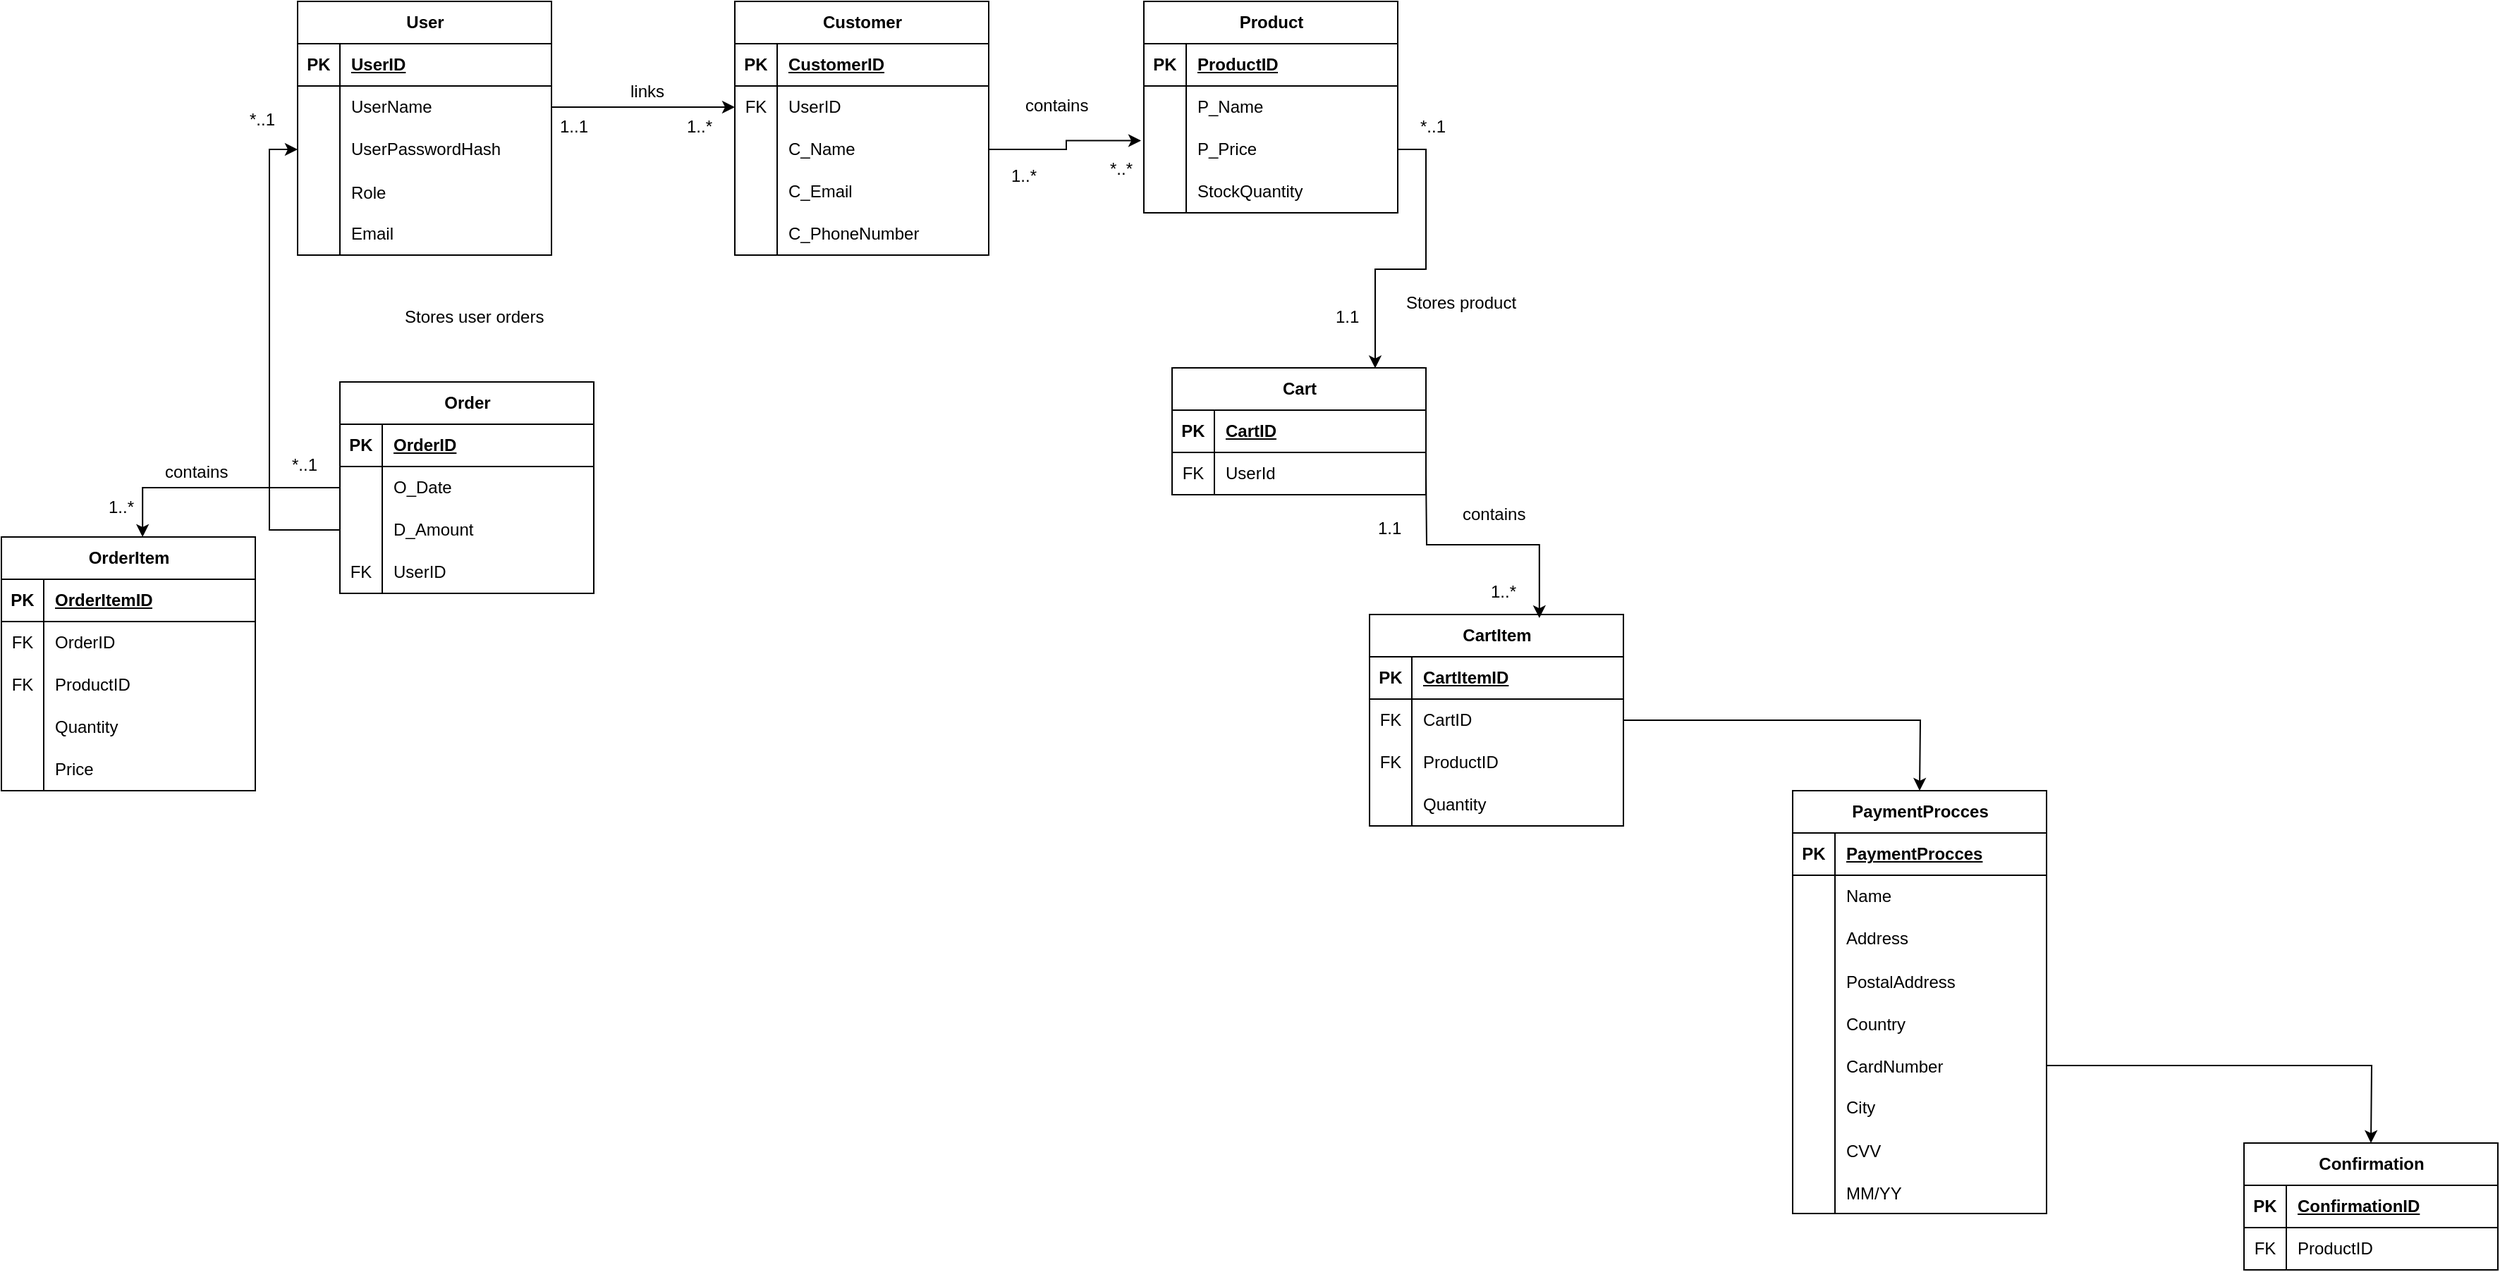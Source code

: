 <mxfile version="24.4.0" type="device">
  <diagram name="Page-1" id="-FQD-eTaaa00hva8dSJq">
    <mxGraphModel dx="3047" dy="932" grid="1" gridSize="10" guides="1" tooltips="1" connect="1" arrows="1" fold="1" page="1" pageScale="1" pageWidth="850" pageHeight="1100" math="0" shadow="0">
      <root>
        <mxCell id="0" />
        <mxCell id="1" parent="0" />
        <mxCell id="-YUu2-8zJcyxCxitaJUY-1" value="Product" style="shape=table;startSize=30;container=1;collapsible=1;childLayout=tableLayout;fixedRows=1;rowLines=0;fontStyle=1;align=center;resizeLast=1;html=1;" parent="1" vertex="1">
          <mxGeometry x="570" y="40" width="180" height="150" as="geometry" />
        </mxCell>
        <mxCell id="-YUu2-8zJcyxCxitaJUY-2" value="" style="shape=tableRow;horizontal=0;startSize=0;swimlaneHead=0;swimlaneBody=0;fillColor=none;collapsible=0;dropTarget=0;points=[[0,0.5],[1,0.5]];portConstraint=eastwest;top=0;left=0;right=0;bottom=1;" parent="-YUu2-8zJcyxCxitaJUY-1" vertex="1">
          <mxGeometry y="30" width="180" height="30" as="geometry" />
        </mxCell>
        <mxCell id="-YUu2-8zJcyxCxitaJUY-3" value="PK" style="shape=partialRectangle;connectable=0;fillColor=none;top=0;left=0;bottom=0;right=0;fontStyle=1;overflow=hidden;whiteSpace=wrap;html=1;" parent="-YUu2-8zJcyxCxitaJUY-2" vertex="1">
          <mxGeometry width="30" height="30" as="geometry">
            <mxRectangle width="30" height="30" as="alternateBounds" />
          </mxGeometry>
        </mxCell>
        <mxCell id="-YUu2-8zJcyxCxitaJUY-4" value="ProductID" style="shape=partialRectangle;connectable=0;fillColor=none;top=0;left=0;bottom=0;right=0;align=left;spacingLeft=6;fontStyle=5;overflow=hidden;whiteSpace=wrap;html=1;" parent="-YUu2-8zJcyxCxitaJUY-2" vertex="1">
          <mxGeometry x="30" width="150" height="30" as="geometry">
            <mxRectangle width="150" height="30" as="alternateBounds" />
          </mxGeometry>
        </mxCell>
        <mxCell id="-YUu2-8zJcyxCxitaJUY-5" value="" style="shape=tableRow;horizontal=0;startSize=0;swimlaneHead=0;swimlaneBody=0;fillColor=none;collapsible=0;dropTarget=0;points=[[0,0.5],[1,0.5]];portConstraint=eastwest;top=0;left=0;right=0;bottom=0;" parent="-YUu2-8zJcyxCxitaJUY-1" vertex="1">
          <mxGeometry y="60" width="180" height="30" as="geometry" />
        </mxCell>
        <mxCell id="-YUu2-8zJcyxCxitaJUY-6" value="" style="shape=partialRectangle;connectable=0;fillColor=none;top=0;left=0;bottom=0;right=0;editable=1;overflow=hidden;whiteSpace=wrap;html=1;" parent="-YUu2-8zJcyxCxitaJUY-5" vertex="1">
          <mxGeometry width="30" height="30" as="geometry">
            <mxRectangle width="30" height="30" as="alternateBounds" />
          </mxGeometry>
        </mxCell>
        <mxCell id="-YUu2-8zJcyxCxitaJUY-7" value="P_Name" style="shape=partialRectangle;connectable=0;fillColor=none;top=0;left=0;bottom=0;right=0;align=left;spacingLeft=6;overflow=hidden;whiteSpace=wrap;html=1;" parent="-YUu2-8zJcyxCxitaJUY-5" vertex="1">
          <mxGeometry x="30" width="150" height="30" as="geometry">
            <mxRectangle width="150" height="30" as="alternateBounds" />
          </mxGeometry>
        </mxCell>
        <mxCell id="-YUu2-8zJcyxCxitaJUY-8" value="" style="shape=tableRow;horizontal=0;startSize=0;swimlaneHead=0;swimlaneBody=0;fillColor=none;collapsible=0;dropTarget=0;points=[[0,0.5],[1,0.5]];portConstraint=eastwest;top=0;left=0;right=0;bottom=0;" parent="-YUu2-8zJcyxCxitaJUY-1" vertex="1">
          <mxGeometry y="90" width="180" height="30" as="geometry" />
        </mxCell>
        <mxCell id="-YUu2-8zJcyxCxitaJUY-9" value="" style="shape=partialRectangle;connectable=0;fillColor=none;top=0;left=0;bottom=0;right=0;editable=1;overflow=hidden;whiteSpace=wrap;html=1;" parent="-YUu2-8zJcyxCxitaJUY-8" vertex="1">
          <mxGeometry width="30" height="30" as="geometry">
            <mxRectangle width="30" height="30" as="alternateBounds" />
          </mxGeometry>
        </mxCell>
        <mxCell id="-YUu2-8zJcyxCxitaJUY-10" value="P_Price" style="shape=partialRectangle;connectable=0;fillColor=none;top=0;left=0;bottom=0;right=0;align=left;spacingLeft=6;overflow=hidden;whiteSpace=wrap;html=1;" parent="-YUu2-8zJcyxCxitaJUY-8" vertex="1">
          <mxGeometry x="30" width="150" height="30" as="geometry">
            <mxRectangle width="150" height="30" as="alternateBounds" />
          </mxGeometry>
        </mxCell>
        <mxCell id="-YUu2-8zJcyxCxitaJUY-11" value="" style="shape=tableRow;horizontal=0;startSize=0;swimlaneHead=0;swimlaneBody=0;fillColor=none;collapsible=0;dropTarget=0;points=[[0,0.5],[1,0.5]];portConstraint=eastwest;top=0;left=0;right=0;bottom=0;" parent="-YUu2-8zJcyxCxitaJUY-1" vertex="1">
          <mxGeometry y="120" width="180" height="30" as="geometry" />
        </mxCell>
        <mxCell id="-YUu2-8zJcyxCxitaJUY-12" value="" style="shape=partialRectangle;connectable=0;fillColor=none;top=0;left=0;bottom=0;right=0;editable=1;overflow=hidden;whiteSpace=wrap;html=1;" parent="-YUu2-8zJcyxCxitaJUY-11" vertex="1">
          <mxGeometry width="30" height="30" as="geometry">
            <mxRectangle width="30" height="30" as="alternateBounds" />
          </mxGeometry>
        </mxCell>
        <mxCell id="-YUu2-8zJcyxCxitaJUY-13" value="StockQuantity" style="shape=partialRectangle;connectable=0;fillColor=none;top=0;left=0;bottom=0;right=0;align=left;spacingLeft=6;overflow=hidden;whiteSpace=wrap;html=1;" parent="-YUu2-8zJcyxCxitaJUY-11" vertex="1">
          <mxGeometry x="30" width="150" height="30" as="geometry">
            <mxRectangle width="150" height="30" as="alternateBounds" />
          </mxGeometry>
        </mxCell>
        <mxCell id="-YUu2-8zJcyxCxitaJUY-14" value="Customer" style="shape=table;startSize=30;container=1;collapsible=1;childLayout=tableLayout;fixedRows=1;rowLines=0;fontStyle=1;align=center;resizeLast=1;html=1;" parent="1" vertex="1">
          <mxGeometry x="280" y="40" width="180" height="180" as="geometry" />
        </mxCell>
        <mxCell id="-YUu2-8zJcyxCxitaJUY-15" value="" style="shape=tableRow;horizontal=0;startSize=0;swimlaneHead=0;swimlaneBody=0;fillColor=none;collapsible=0;dropTarget=0;points=[[0,0.5],[1,0.5]];portConstraint=eastwest;top=0;left=0;right=0;bottom=1;" parent="-YUu2-8zJcyxCxitaJUY-14" vertex="1">
          <mxGeometry y="30" width="180" height="30" as="geometry" />
        </mxCell>
        <mxCell id="-YUu2-8zJcyxCxitaJUY-16" value="PK" style="shape=partialRectangle;connectable=0;fillColor=none;top=0;left=0;bottom=0;right=0;fontStyle=1;overflow=hidden;whiteSpace=wrap;html=1;" parent="-YUu2-8zJcyxCxitaJUY-15" vertex="1">
          <mxGeometry width="30" height="30" as="geometry">
            <mxRectangle width="30" height="30" as="alternateBounds" />
          </mxGeometry>
        </mxCell>
        <mxCell id="-YUu2-8zJcyxCxitaJUY-17" value="CustomerID" style="shape=partialRectangle;connectable=0;fillColor=none;top=0;left=0;bottom=0;right=0;align=left;spacingLeft=6;fontStyle=5;overflow=hidden;whiteSpace=wrap;html=1;" parent="-YUu2-8zJcyxCxitaJUY-15" vertex="1">
          <mxGeometry x="30" width="150" height="30" as="geometry">
            <mxRectangle width="150" height="30" as="alternateBounds" />
          </mxGeometry>
        </mxCell>
        <mxCell id="-YUu2-8zJcyxCxitaJUY-102" value="" style="shape=tableRow;horizontal=0;startSize=0;swimlaneHead=0;swimlaneBody=0;fillColor=none;collapsible=0;dropTarget=0;points=[[0,0.5],[1,0.5]];portConstraint=eastwest;top=0;left=0;right=0;bottom=0;" parent="-YUu2-8zJcyxCxitaJUY-14" vertex="1">
          <mxGeometry y="60" width="180" height="30" as="geometry" />
        </mxCell>
        <mxCell id="-YUu2-8zJcyxCxitaJUY-103" value="FK" style="shape=partialRectangle;connectable=0;fillColor=none;top=0;left=0;bottom=0;right=0;fontStyle=0;overflow=hidden;whiteSpace=wrap;html=1;" parent="-YUu2-8zJcyxCxitaJUY-102" vertex="1">
          <mxGeometry width="30" height="30" as="geometry">
            <mxRectangle width="30" height="30" as="alternateBounds" />
          </mxGeometry>
        </mxCell>
        <mxCell id="-YUu2-8zJcyxCxitaJUY-104" value="UserID" style="shape=partialRectangle;connectable=0;fillColor=none;top=0;left=0;bottom=0;right=0;align=left;spacingLeft=6;fontStyle=0;overflow=hidden;whiteSpace=wrap;html=1;" parent="-YUu2-8zJcyxCxitaJUY-102" vertex="1">
          <mxGeometry x="30" width="150" height="30" as="geometry">
            <mxRectangle width="150" height="30" as="alternateBounds" />
          </mxGeometry>
        </mxCell>
        <mxCell id="-YUu2-8zJcyxCxitaJUY-18" value="" style="shape=tableRow;horizontal=0;startSize=0;swimlaneHead=0;swimlaneBody=0;fillColor=none;collapsible=0;dropTarget=0;points=[[0,0.5],[1,0.5]];portConstraint=eastwest;top=0;left=0;right=0;bottom=0;" parent="-YUu2-8zJcyxCxitaJUY-14" vertex="1">
          <mxGeometry y="90" width="180" height="30" as="geometry" />
        </mxCell>
        <mxCell id="-YUu2-8zJcyxCxitaJUY-19" value="" style="shape=partialRectangle;connectable=0;fillColor=none;top=0;left=0;bottom=0;right=0;editable=1;overflow=hidden;whiteSpace=wrap;html=1;" parent="-YUu2-8zJcyxCxitaJUY-18" vertex="1">
          <mxGeometry width="30" height="30" as="geometry">
            <mxRectangle width="30" height="30" as="alternateBounds" />
          </mxGeometry>
        </mxCell>
        <mxCell id="-YUu2-8zJcyxCxitaJUY-20" value="C_Name" style="shape=partialRectangle;connectable=0;fillColor=none;top=0;left=0;bottom=0;right=0;align=left;spacingLeft=6;overflow=hidden;whiteSpace=wrap;html=1;" parent="-YUu2-8zJcyxCxitaJUY-18" vertex="1">
          <mxGeometry x="30" width="150" height="30" as="geometry">
            <mxRectangle width="150" height="30" as="alternateBounds" />
          </mxGeometry>
        </mxCell>
        <mxCell id="-YUu2-8zJcyxCxitaJUY-21" value="" style="shape=tableRow;horizontal=0;startSize=0;swimlaneHead=0;swimlaneBody=0;fillColor=none;collapsible=0;dropTarget=0;points=[[0,0.5],[1,0.5]];portConstraint=eastwest;top=0;left=0;right=0;bottom=0;" parent="-YUu2-8zJcyxCxitaJUY-14" vertex="1">
          <mxGeometry y="120" width="180" height="30" as="geometry" />
        </mxCell>
        <mxCell id="-YUu2-8zJcyxCxitaJUY-22" value="" style="shape=partialRectangle;connectable=0;fillColor=none;top=0;left=0;bottom=0;right=0;editable=1;overflow=hidden;whiteSpace=wrap;html=1;" parent="-YUu2-8zJcyxCxitaJUY-21" vertex="1">
          <mxGeometry width="30" height="30" as="geometry">
            <mxRectangle width="30" height="30" as="alternateBounds" />
          </mxGeometry>
        </mxCell>
        <mxCell id="-YUu2-8zJcyxCxitaJUY-23" value="C_Email" style="shape=partialRectangle;connectable=0;fillColor=none;top=0;left=0;bottom=0;right=0;align=left;spacingLeft=6;overflow=hidden;whiteSpace=wrap;html=1;" parent="-YUu2-8zJcyxCxitaJUY-21" vertex="1">
          <mxGeometry x="30" width="150" height="30" as="geometry">
            <mxRectangle width="150" height="30" as="alternateBounds" />
          </mxGeometry>
        </mxCell>
        <mxCell id="-YUu2-8zJcyxCxitaJUY-24" value="" style="shape=tableRow;horizontal=0;startSize=0;swimlaneHead=0;swimlaneBody=0;fillColor=none;collapsible=0;dropTarget=0;points=[[0,0.5],[1,0.5]];portConstraint=eastwest;top=0;left=0;right=0;bottom=0;" parent="-YUu2-8zJcyxCxitaJUY-14" vertex="1">
          <mxGeometry y="150" width="180" height="30" as="geometry" />
        </mxCell>
        <mxCell id="-YUu2-8zJcyxCxitaJUY-25" value="" style="shape=partialRectangle;connectable=0;fillColor=none;top=0;left=0;bottom=0;right=0;editable=1;overflow=hidden;whiteSpace=wrap;html=1;" parent="-YUu2-8zJcyxCxitaJUY-24" vertex="1">
          <mxGeometry width="30" height="30" as="geometry">
            <mxRectangle width="30" height="30" as="alternateBounds" />
          </mxGeometry>
        </mxCell>
        <mxCell id="-YUu2-8zJcyxCxitaJUY-26" value="C_PhoneNumber" style="shape=partialRectangle;connectable=0;fillColor=none;top=0;left=0;bottom=0;right=0;align=left;spacingLeft=6;overflow=hidden;whiteSpace=wrap;html=1;" parent="-YUu2-8zJcyxCxitaJUY-24" vertex="1">
          <mxGeometry x="30" width="150" height="30" as="geometry">
            <mxRectangle width="150" height="30" as="alternateBounds" />
          </mxGeometry>
        </mxCell>
        <mxCell id="-YUu2-8zJcyxCxitaJUY-27" value="Order" style="shape=table;startSize=30;container=1;collapsible=1;childLayout=tableLayout;fixedRows=1;rowLines=0;fontStyle=1;align=center;resizeLast=1;html=1;" parent="1" vertex="1">
          <mxGeometry y="310" width="180" height="150" as="geometry" />
        </mxCell>
        <mxCell id="-YUu2-8zJcyxCxitaJUY-28" value="" style="shape=tableRow;horizontal=0;startSize=0;swimlaneHead=0;swimlaneBody=0;fillColor=none;collapsible=0;dropTarget=0;points=[[0,0.5],[1,0.5]];portConstraint=eastwest;top=0;left=0;right=0;bottom=1;" parent="-YUu2-8zJcyxCxitaJUY-27" vertex="1">
          <mxGeometry y="30" width="180" height="30" as="geometry" />
        </mxCell>
        <mxCell id="-YUu2-8zJcyxCxitaJUY-29" value="PK" style="shape=partialRectangle;connectable=0;fillColor=none;top=0;left=0;bottom=0;right=0;fontStyle=1;overflow=hidden;whiteSpace=wrap;html=1;" parent="-YUu2-8zJcyxCxitaJUY-28" vertex="1">
          <mxGeometry width="30" height="30" as="geometry">
            <mxRectangle width="30" height="30" as="alternateBounds" />
          </mxGeometry>
        </mxCell>
        <mxCell id="-YUu2-8zJcyxCxitaJUY-30" value="OrderID" style="shape=partialRectangle;connectable=0;fillColor=none;top=0;left=0;bottom=0;right=0;align=left;spacingLeft=6;fontStyle=5;overflow=hidden;whiteSpace=wrap;html=1;" parent="-YUu2-8zJcyxCxitaJUY-28" vertex="1">
          <mxGeometry x="30" width="150" height="30" as="geometry">
            <mxRectangle width="150" height="30" as="alternateBounds" />
          </mxGeometry>
        </mxCell>
        <mxCell id="-YUu2-8zJcyxCxitaJUY-31" value="" style="shape=tableRow;horizontal=0;startSize=0;swimlaneHead=0;swimlaneBody=0;fillColor=none;collapsible=0;dropTarget=0;points=[[0,0.5],[1,0.5]];portConstraint=eastwest;top=0;left=0;right=0;bottom=0;" parent="-YUu2-8zJcyxCxitaJUY-27" vertex="1">
          <mxGeometry y="60" width="180" height="30" as="geometry" />
        </mxCell>
        <mxCell id="-YUu2-8zJcyxCxitaJUY-32" value="" style="shape=partialRectangle;connectable=0;fillColor=none;top=0;left=0;bottom=0;right=0;editable=1;overflow=hidden;whiteSpace=wrap;html=1;" parent="-YUu2-8zJcyxCxitaJUY-31" vertex="1">
          <mxGeometry width="30" height="30" as="geometry">
            <mxRectangle width="30" height="30" as="alternateBounds" />
          </mxGeometry>
        </mxCell>
        <mxCell id="-YUu2-8zJcyxCxitaJUY-33" value="O_Date" style="shape=partialRectangle;connectable=0;fillColor=none;top=0;left=0;bottom=0;right=0;align=left;spacingLeft=6;overflow=hidden;whiteSpace=wrap;html=1;" parent="-YUu2-8zJcyxCxitaJUY-31" vertex="1">
          <mxGeometry x="30" width="150" height="30" as="geometry">
            <mxRectangle width="150" height="30" as="alternateBounds" />
          </mxGeometry>
        </mxCell>
        <mxCell id="-YUu2-8zJcyxCxitaJUY-34" value="" style="shape=tableRow;horizontal=0;startSize=0;swimlaneHead=0;swimlaneBody=0;fillColor=none;collapsible=0;dropTarget=0;points=[[0,0.5],[1,0.5]];portConstraint=eastwest;top=0;left=0;right=0;bottom=0;" parent="-YUu2-8zJcyxCxitaJUY-27" vertex="1">
          <mxGeometry y="90" width="180" height="30" as="geometry" />
        </mxCell>
        <mxCell id="-YUu2-8zJcyxCxitaJUY-35" value="" style="shape=partialRectangle;connectable=0;fillColor=none;top=0;left=0;bottom=0;right=0;editable=1;overflow=hidden;whiteSpace=wrap;html=1;" parent="-YUu2-8zJcyxCxitaJUY-34" vertex="1">
          <mxGeometry width="30" height="30" as="geometry">
            <mxRectangle width="30" height="30" as="alternateBounds" />
          </mxGeometry>
        </mxCell>
        <mxCell id="-YUu2-8zJcyxCxitaJUY-36" value="D_Amount" style="shape=partialRectangle;connectable=0;fillColor=none;top=0;left=0;bottom=0;right=0;align=left;spacingLeft=6;overflow=hidden;whiteSpace=wrap;html=1;" parent="-YUu2-8zJcyxCxitaJUY-34" vertex="1">
          <mxGeometry x="30" width="150" height="30" as="geometry">
            <mxRectangle width="150" height="30" as="alternateBounds" />
          </mxGeometry>
        </mxCell>
        <mxCell id="-YUu2-8zJcyxCxitaJUY-123" value="" style="shape=tableRow;horizontal=0;startSize=0;swimlaneHead=0;swimlaneBody=0;fillColor=none;collapsible=0;dropTarget=0;points=[[0,0.5],[1,0.5]];portConstraint=eastwest;top=0;left=0;right=0;bottom=0;" parent="-YUu2-8zJcyxCxitaJUY-27" vertex="1">
          <mxGeometry y="120" width="180" height="30" as="geometry" />
        </mxCell>
        <mxCell id="-YUu2-8zJcyxCxitaJUY-124" value="FK" style="shape=partialRectangle;connectable=0;fillColor=none;top=0;left=0;bottom=0;right=0;fontStyle=0;overflow=hidden;whiteSpace=wrap;html=1;" parent="-YUu2-8zJcyxCxitaJUY-123" vertex="1">
          <mxGeometry width="30" height="30" as="geometry">
            <mxRectangle width="30" height="30" as="alternateBounds" />
          </mxGeometry>
        </mxCell>
        <mxCell id="-YUu2-8zJcyxCxitaJUY-125" value="UserID" style="shape=partialRectangle;connectable=0;fillColor=none;top=0;left=0;bottom=0;right=0;align=left;spacingLeft=6;fontStyle=0;overflow=hidden;whiteSpace=wrap;html=1;" parent="-YUu2-8zJcyxCxitaJUY-123" vertex="1">
          <mxGeometry x="30" width="150" height="30" as="geometry">
            <mxRectangle width="150" height="30" as="alternateBounds" />
          </mxGeometry>
        </mxCell>
        <mxCell id="-YUu2-8zJcyxCxitaJUY-40" value="Cart" style="shape=table;startSize=30;container=1;collapsible=1;childLayout=tableLayout;fixedRows=1;rowLines=0;fontStyle=1;align=center;resizeLast=1;html=1;" parent="1" vertex="1">
          <mxGeometry x="590" y="300" width="180" height="90" as="geometry" />
        </mxCell>
        <mxCell id="-YUu2-8zJcyxCxitaJUY-41" value="" style="shape=tableRow;horizontal=0;startSize=0;swimlaneHead=0;swimlaneBody=0;fillColor=none;collapsible=0;dropTarget=0;points=[[0,0.5],[1,0.5]];portConstraint=eastwest;top=0;left=0;right=0;bottom=1;" parent="-YUu2-8zJcyxCxitaJUY-40" vertex="1">
          <mxGeometry y="30" width="180" height="30" as="geometry" />
        </mxCell>
        <mxCell id="-YUu2-8zJcyxCxitaJUY-42" value="PK" style="shape=partialRectangle;connectable=0;fillColor=none;top=0;left=0;bottom=0;right=0;fontStyle=1;overflow=hidden;whiteSpace=wrap;html=1;" parent="-YUu2-8zJcyxCxitaJUY-41" vertex="1">
          <mxGeometry width="30" height="30" as="geometry">
            <mxRectangle width="30" height="30" as="alternateBounds" />
          </mxGeometry>
        </mxCell>
        <mxCell id="-YUu2-8zJcyxCxitaJUY-43" value="CartID" style="shape=partialRectangle;connectable=0;fillColor=none;top=0;left=0;bottom=0;right=0;align=left;spacingLeft=6;fontStyle=5;overflow=hidden;whiteSpace=wrap;html=1;" parent="-YUu2-8zJcyxCxitaJUY-41" vertex="1">
          <mxGeometry x="30" width="150" height="30" as="geometry">
            <mxRectangle width="150" height="30" as="alternateBounds" />
          </mxGeometry>
        </mxCell>
        <mxCell id="-YUu2-8zJcyxCxitaJUY-99" value="" style="shape=tableRow;horizontal=0;startSize=0;swimlaneHead=0;swimlaneBody=0;fillColor=none;collapsible=0;dropTarget=0;points=[[0,0.5],[1,0.5]];portConstraint=eastwest;top=0;left=0;right=0;bottom=0;" parent="-YUu2-8zJcyxCxitaJUY-40" vertex="1">
          <mxGeometry y="60" width="180" height="30" as="geometry" />
        </mxCell>
        <mxCell id="-YUu2-8zJcyxCxitaJUY-100" value="FK" style="shape=partialRectangle;connectable=0;fillColor=none;top=0;left=0;bottom=0;right=0;fontStyle=0;overflow=hidden;whiteSpace=wrap;html=1;" parent="-YUu2-8zJcyxCxitaJUY-99" vertex="1">
          <mxGeometry width="30" height="30" as="geometry">
            <mxRectangle width="30" height="30" as="alternateBounds" />
          </mxGeometry>
        </mxCell>
        <mxCell id="-YUu2-8zJcyxCxitaJUY-101" value="UserId" style="shape=partialRectangle;connectable=0;fillColor=none;top=0;left=0;bottom=0;right=0;align=left;spacingLeft=6;fontStyle=0;overflow=hidden;whiteSpace=wrap;html=1;" parent="-YUu2-8zJcyxCxitaJUY-99" vertex="1">
          <mxGeometry x="30" width="150" height="30" as="geometry">
            <mxRectangle width="150" height="30" as="alternateBounds" />
          </mxGeometry>
        </mxCell>
        <mxCell id="-YUu2-8zJcyxCxitaJUY-53" value="User" style="shape=table;startSize=30;container=1;collapsible=1;childLayout=tableLayout;fixedRows=1;rowLines=0;fontStyle=1;align=center;resizeLast=1;html=1;" parent="1" vertex="1">
          <mxGeometry x="-30" y="40" width="180" height="180" as="geometry" />
        </mxCell>
        <mxCell id="-YUu2-8zJcyxCxitaJUY-54" value="" style="shape=tableRow;horizontal=0;startSize=0;swimlaneHead=0;swimlaneBody=0;fillColor=none;collapsible=0;dropTarget=0;points=[[0,0.5],[1,0.5]];portConstraint=eastwest;top=0;left=0;right=0;bottom=1;" parent="-YUu2-8zJcyxCxitaJUY-53" vertex="1">
          <mxGeometry y="30" width="180" height="30" as="geometry" />
        </mxCell>
        <mxCell id="-YUu2-8zJcyxCxitaJUY-55" value="PK" style="shape=partialRectangle;connectable=0;fillColor=none;top=0;left=0;bottom=0;right=0;fontStyle=1;overflow=hidden;whiteSpace=wrap;html=1;" parent="-YUu2-8zJcyxCxitaJUY-54" vertex="1">
          <mxGeometry width="30" height="30" as="geometry">
            <mxRectangle width="30" height="30" as="alternateBounds" />
          </mxGeometry>
        </mxCell>
        <mxCell id="-YUu2-8zJcyxCxitaJUY-56" value="UserID" style="shape=partialRectangle;connectable=0;fillColor=none;top=0;left=0;bottom=0;right=0;align=left;spacingLeft=6;fontStyle=5;overflow=hidden;whiteSpace=wrap;html=1;" parent="-YUu2-8zJcyxCxitaJUY-54" vertex="1">
          <mxGeometry x="30" width="150" height="30" as="geometry">
            <mxRectangle width="150" height="30" as="alternateBounds" />
          </mxGeometry>
        </mxCell>
        <mxCell id="-YUu2-8zJcyxCxitaJUY-57" value="" style="shape=tableRow;horizontal=0;startSize=0;swimlaneHead=0;swimlaneBody=0;fillColor=none;collapsible=0;dropTarget=0;points=[[0,0.5],[1,0.5]];portConstraint=eastwest;top=0;left=0;right=0;bottom=0;" parent="-YUu2-8zJcyxCxitaJUY-53" vertex="1">
          <mxGeometry y="60" width="180" height="30" as="geometry" />
        </mxCell>
        <mxCell id="-YUu2-8zJcyxCxitaJUY-58" value="" style="shape=partialRectangle;connectable=0;fillColor=none;top=0;left=0;bottom=0;right=0;editable=1;overflow=hidden;whiteSpace=wrap;html=1;" parent="-YUu2-8zJcyxCxitaJUY-57" vertex="1">
          <mxGeometry width="30" height="30" as="geometry">
            <mxRectangle width="30" height="30" as="alternateBounds" />
          </mxGeometry>
        </mxCell>
        <mxCell id="-YUu2-8zJcyxCxitaJUY-59" value="UserName" style="shape=partialRectangle;connectable=0;fillColor=none;top=0;left=0;bottom=0;right=0;align=left;spacingLeft=6;overflow=hidden;whiteSpace=wrap;html=1;" parent="-YUu2-8zJcyxCxitaJUY-57" vertex="1">
          <mxGeometry x="30" width="150" height="30" as="geometry">
            <mxRectangle width="150" height="30" as="alternateBounds" />
          </mxGeometry>
        </mxCell>
        <mxCell id="-YUu2-8zJcyxCxitaJUY-60" value="" style="shape=tableRow;horizontal=0;startSize=0;swimlaneHead=0;swimlaneBody=0;fillColor=none;collapsible=0;dropTarget=0;points=[[0,0.5],[1,0.5]];portConstraint=eastwest;top=0;left=0;right=0;bottom=0;" parent="-YUu2-8zJcyxCxitaJUY-53" vertex="1">
          <mxGeometry y="90" width="180" height="30" as="geometry" />
        </mxCell>
        <mxCell id="-YUu2-8zJcyxCxitaJUY-61" value="" style="shape=partialRectangle;connectable=0;fillColor=none;top=0;left=0;bottom=0;right=0;editable=1;overflow=hidden;whiteSpace=wrap;html=1;" parent="-YUu2-8zJcyxCxitaJUY-60" vertex="1">
          <mxGeometry width="30" height="30" as="geometry">
            <mxRectangle width="30" height="30" as="alternateBounds" />
          </mxGeometry>
        </mxCell>
        <mxCell id="-YUu2-8zJcyxCxitaJUY-62" value="UserPasswordHash" style="shape=partialRectangle;connectable=0;fillColor=none;top=0;left=0;bottom=0;right=0;align=left;spacingLeft=6;overflow=hidden;whiteSpace=wrap;html=1;" parent="-YUu2-8zJcyxCxitaJUY-60" vertex="1">
          <mxGeometry x="30" width="150" height="30" as="geometry">
            <mxRectangle width="150" height="30" as="alternateBounds" />
          </mxGeometry>
        </mxCell>
        <mxCell id="-YUu2-8zJcyxCxitaJUY-120" value="" style="shape=tableRow;horizontal=0;startSize=0;swimlaneHead=0;swimlaneBody=0;fillColor=none;collapsible=0;dropTarget=0;points=[[0,0.5],[1,0.5]];portConstraint=eastwest;top=0;left=0;right=0;bottom=0;" parent="-YUu2-8zJcyxCxitaJUY-53" vertex="1">
          <mxGeometry y="120" width="180" height="30" as="geometry" />
        </mxCell>
        <mxCell id="-YUu2-8zJcyxCxitaJUY-121" value="" style="shape=partialRectangle;connectable=0;fillColor=none;top=0;left=0;bottom=0;right=0;editable=1;overflow=hidden;" parent="-YUu2-8zJcyxCxitaJUY-120" vertex="1">
          <mxGeometry width="30" height="30" as="geometry">
            <mxRectangle width="30" height="30" as="alternateBounds" />
          </mxGeometry>
        </mxCell>
        <mxCell id="-YUu2-8zJcyxCxitaJUY-122" value="Role" style="shape=partialRectangle;connectable=0;fillColor=none;top=0;left=0;bottom=0;right=0;align=left;spacingLeft=6;overflow=hidden;" parent="-YUu2-8zJcyxCxitaJUY-120" vertex="1">
          <mxGeometry x="30" width="150" height="30" as="geometry">
            <mxRectangle width="150" height="30" as="alternateBounds" />
          </mxGeometry>
        </mxCell>
        <mxCell id="-YUu2-8zJcyxCxitaJUY-63" value="" style="shape=tableRow;horizontal=0;startSize=0;swimlaneHead=0;swimlaneBody=0;fillColor=none;collapsible=0;dropTarget=0;points=[[0,0.5],[1,0.5]];portConstraint=eastwest;top=0;left=0;right=0;bottom=0;" parent="-YUu2-8zJcyxCxitaJUY-53" vertex="1">
          <mxGeometry y="150" width="180" height="30" as="geometry" />
        </mxCell>
        <mxCell id="-YUu2-8zJcyxCxitaJUY-64" value="" style="shape=partialRectangle;connectable=0;fillColor=none;top=0;left=0;bottom=0;right=0;editable=1;overflow=hidden;whiteSpace=wrap;html=1;" parent="-YUu2-8zJcyxCxitaJUY-63" vertex="1">
          <mxGeometry width="30" height="30" as="geometry">
            <mxRectangle width="30" height="30" as="alternateBounds" />
          </mxGeometry>
        </mxCell>
        <mxCell id="-YUu2-8zJcyxCxitaJUY-65" value="Email" style="shape=partialRectangle;connectable=0;fillColor=none;top=0;left=0;bottom=0;right=0;align=left;spacingLeft=6;overflow=hidden;whiteSpace=wrap;html=1;" parent="-YUu2-8zJcyxCxitaJUY-63" vertex="1">
          <mxGeometry x="30" width="150" height="30" as="geometry">
            <mxRectangle width="150" height="30" as="alternateBounds" />
          </mxGeometry>
        </mxCell>
        <mxCell id="-YUu2-8zJcyxCxitaJUY-66" value="CartItem" style="shape=table;startSize=30;container=1;collapsible=1;childLayout=tableLayout;fixedRows=1;rowLines=0;fontStyle=1;align=center;resizeLast=1;html=1;" parent="1" vertex="1">
          <mxGeometry x="730" y="475" width="180" height="150" as="geometry" />
        </mxCell>
        <mxCell id="-YUu2-8zJcyxCxitaJUY-67" value="" style="shape=tableRow;horizontal=0;startSize=0;swimlaneHead=0;swimlaneBody=0;fillColor=none;collapsible=0;dropTarget=0;points=[[0,0.5],[1,0.5]];portConstraint=eastwest;top=0;left=0;right=0;bottom=1;" parent="-YUu2-8zJcyxCxitaJUY-66" vertex="1">
          <mxGeometry y="30" width="180" height="30" as="geometry" />
        </mxCell>
        <mxCell id="-YUu2-8zJcyxCxitaJUY-68" value="PK" style="shape=partialRectangle;connectable=0;fillColor=none;top=0;left=0;bottom=0;right=0;fontStyle=1;overflow=hidden;whiteSpace=wrap;html=1;" parent="-YUu2-8zJcyxCxitaJUY-67" vertex="1">
          <mxGeometry width="30" height="30" as="geometry">
            <mxRectangle width="30" height="30" as="alternateBounds" />
          </mxGeometry>
        </mxCell>
        <mxCell id="-YUu2-8zJcyxCxitaJUY-69" value="CartItemID" style="shape=partialRectangle;connectable=0;fillColor=none;top=0;left=0;bottom=0;right=0;align=left;spacingLeft=6;fontStyle=5;overflow=hidden;whiteSpace=wrap;html=1;" parent="-YUu2-8zJcyxCxitaJUY-67" vertex="1">
          <mxGeometry x="30" width="150" height="30" as="geometry">
            <mxRectangle width="150" height="30" as="alternateBounds" />
          </mxGeometry>
        </mxCell>
        <mxCell id="-YUu2-8zJcyxCxitaJUY-136" value="" style="shape=tableRow;horizontal=0;startSize=0;swimlaneHead=0;swimlaneBody=0;fillColor=none;collapsible=0;dropTarget=0;points=[[0,0.5],[1,0.5]];portConstraint=eastwest;top=0;left=0;right=0;bottom=0;" parent="-YUu2-8zJcyxCxitaJUY-66" vertex="1">
          <mxGeometry y="60" width="180" height="30" as="geometry" />
        </mxCell>
        <mxCell id="-YUu2-8zJcyxCxitaJUY-137" value="FK" style="shape=partialRectangle;connectable=0;fillColor=none;top=0;left=0;bottom=0;right=0;fontStyle=0;overflow=hidden;whiteSpace=wrap;html=1;" parent="-YUu2-8zJcyxCxitaJUY-136" vertex="1">
          <mxGeometry width="30" height="30" as="geometry">
            <mxRectangle width="30" height="30" as="alternateBounds" />
          </mxGeometry>
        </mxCell>
        <mxCell id="-YUu2-8zJcyxCxitaJUY-138" value="CartID" style="shape=partialRectangle;connectable=0;fillColor=none;top=0;left=0;bottom=0;right=0;align=left;spacingLeft=6;fontStyle=0;overflow=hidden;whiteSpace=wrap;html=1;" parent="-YUu2-8zJcyxCxitaJUY-136" vertex="1">
          <mxGeometry x="30" width="150" height="30" as="geometry">
            <mxRectangle width="150" height="30" as="alternateBounds" />
          </mxGeometry>
        </mxCell>
        <mxCell id="-YUu2-8zJcyxCxitaJUY-139" value="" style="shape=tableRow;horizontal=0;startSize=0;swimlaneHead=0;swimlaneBody=0;fillColor=none;collapsible=0;dropTarget=0;points=[[0,0.5],[1,0.5]];portConstraint=eastwest;top=0;left=0;right=0;bottom=0;" parent="-YUu2-8zJcyxCxitaJUY-66" vertex="1">
          <mxGeometry y="90" width="180" height="30" as="geometry" />
        </mxCell>
        <mxCell id="-YUu2-8zJcyxCxitaJUY-140" value="FK" style="shape=partialRectangle;connectable=0;fillColor=none;top=0;left=0;bottom=0;right=0;fontStyle=0;overflow=hidden;whiteSpace=wrap;html=1;" parent="-YUu2-8zJcyxCxitaJUY-139" vertex="1">
          <mxGeometry width="30" height="30" as="geometry">
            <mxRectangle width="30" height="30" as="alternateBounds" />
          </mxGeometry>
        </mxCell>
        <mxCell id="-YUu2-8zJcyxCxitaJUY-141" value="ProductID" style="shape=partialRectangle;connectable=0;fillColor=none;top=0;left=0;bottom=0;right=0;align=left;spacingLeft=6;fontStyle=0;overflow=hidden;whiteSpace=wrap;html=1;" parent="-YUu2-8zJcyxCxitaJUY-139" vertex="1">
          <mxGeometry x="30" width="150" height="30" as="geometry">
            <mxRectangle width="150" height="30" as="alternateBounds" />
          </mxGeometry>
        </mxCell>
        <mxCell id="-YUu2-8zJcyxCxitaJUY-70" value="" style="shape=tableRow;horizontal=0;startSize=0;swimlaneHead=0;swimlaneBody=0;fillColor=none;collapsible=0;dropTarget=0;points=[[0,0.5],[1,0.5]];portConstraint=eastwest;top=0;left=0;right=0;bottom=0;" parent="-YUu2-8zJcyxCxitaJUY-66" vertex="1">
          <mxGeometry y="120" width="180" height="30" as="geometry" />
        </mxCell>
        <mxCell id="-YUu2-8zJcyxCxitaJUY-71" value="" style="shape=partialRectangle;connectable=0;fillColor=none;top=0;left=0;bottom=0;right=0;editable=1;overflow=hidden;whiteSpace=wrap;html=1;" parent="-YUu2-8zJcyxCxitaJUY-70" vertex="1">
          <mxGeometry width="30" height="30" as="geometry">
            <mxRectangle width="30" height="30" as="alternateBounds" />
          </mxGeometry>
        </mxCell>
        <mxCell id="-YUu2-8zJcyxCxitaJUY-72" value="Quantity" style="shape=partialRectangle;connectable=0;fillColor=none;top=0;left=0;bottom=0;right=0;align=left;spacingLeft=6;overflow=hidden;whiteSpace=wrap;html=1;" parent="-YUu2-8zJcyxCxitaJUY-70" vertex="1">
          <mxGeometry x="30" width="150" height="30" as="geometry">
            <mxRectangle width="150" height="30" as="alternateBounds" />
          </mxGeometry>
        </mxCell>
        <mxCell id="-YUu2-8zJcyxCxitaJUY-79" value="OrderItem" style="shape=table;startSize=30;container=1;collapsible=1;childLayout=tableLayout;fixedRows=1;rowLines=0;fontStyle=1;align=center;resizeLast=1;html=1;" parent="1" vertex="1">
          <mxGeometry x="-240" y="420" width="180" height="180" as="geometry" />
        </mxCell>
        <mxCell id="-YUu2-8zJcyxCxitaJUY-80" value="" style="shape=tableRow;horizontal=0;startSize=0;swimlaneHead=0;swimlaneBody=0;fillColor=none;collapsible=0;dropTarget=0;points=[[0,0.5],[1,0.5]];portConstraint=eastwest;top=0;left=0;right=0;bottom=1;" parent="-YUu2-8zJcyxCxitaJUY-79" vertex="1">
          <mxGeometry y="30" width="180" height="30" as="geometry" />
        </mxCell>
        <mxCell id="-YUu2-8zJcyxCxitaJUY-81" value="PK" style="shape=partialRectangle;connectable=0;fillColor=none;top=0;left=0;bottom=0;right=0;fontStyle=1;overflow=hidden;whiteSpace=wrap;html=1;" parent="-YUu2-8zJcyxCxitaJUY-80" vertex="1">
          <mxGeometry width="30" height="30" as="geometry">
            <mxRectangle width="30" height="30" as="alternateBounds" />
          </mxGeometry>
        </mxCell>
        <mxCell id="-YUu2-8zJcyxCxitaJUY-82" value="OrderItemID" style="shape=partialRectangle;connectable=0;fillColor=none;top=0;left=0;bottom=0;right=0;align=left;spacingLeft=6;fontStyle=5;overflow=hidden;whiteSpace=wrap;html=1;" parent="-YUu2-8zJcyxCxitaJUY-80" vertex="1">
          <mxGeometry x="30" width="150" height="30" as="geometry">
            <mxRectangle width="150" height="30" as="alternateBounds" />
          </mxGeometry>
        </mxCell>
        <mxCell id="-YUu2-8zJcyxCxitaJUY-126" value="" style="shape=tableRow;horizontal=0;startSize=0;swimlaneHead=0;swimlaneBody=0;fillColor=none;collapsible=0;dropTarget=0;points=[[0,0.5],[1,0.5]];portConstraint=eastwest;top=0;left=0;right=0;bottom=0;" parent="-YUu2-8zJcyxCxitaJUY-79" vertex="1">
          <mxGeometry y="60" width="180" height="30" as="geometry" />
        </mxCell>
        <mxCell id="-YUu2-8zJcyxCxitaJUY-127" value="FK" style="shape=partialRectangle;connectable=0;fillColor=none;top=0;left=0;bottom=0;right=0;fontStyle=0;overflow=hidden;whiteSpace=wrap;html=1;" parent="-YUu2-8zJcyxCxitaJUY-126" vertex="1">
          <mxGeometry width="30" height="30" as="geometry">
            <mxRectangle width="30" height="30" as="alternateBounds" />
          </mxGeometry>
        </mxCell>
        <mxCell id="-YUu2-8zJcyxCxitaJUY-128" value="OrderID" style="shape=partialRectangle;connectable=0;fillColor=none;top=0;left=0;bottom=0;right=0;align=left;spacingLeft=6;fontStyle=0;overflow=hidden;whiteSpace=wrap;html=1;" parent="-YUu2-8zJcyxCxitaJUY-126" vertex="1">
          <mxGeometry x="30" width="150" height="30" as="geometry">
            <mxRectangle width="150" height="30" as="alternateBounds" />
          </mxGeometry>
        </mxCell>
        <mxCell id="-YUu2-8zJcyxCxitaJUY-129" value="" style="shape=tableRow;horizontal=0;startSize=0;swimlaneHead=0;swimlaneBody=0;fillColor=none;collapsible=0;dropTarget=0;points=[[0,0.5],[1,0.5]];portConstraint=eastwest;top=0;left=0;right=0;bottom=0;" parent="-YUu2-8zJcyxCxitaJUY-79" vertex="1">
          <mxGeometry y="90" width="180" height="30" as="geometry" />
        </mxCell>
        <mxCell id="-YUu2-8zJcyxCxitaJUY-130" value="FK" style="shape=partialRectangle;connectable=0;fillColor=none;top=0;left=0;bottom=0;right=0;fontStyle=0;overflow=hidden;whiteSpace=wrap;html=1;" parent="-YUu2-8zJcyxCxitaJUY-129" vertex="1">
          <mxGeometry width="30" height="30" as="geometry">
            <mxRectangle width="30" height="30" as="alternateBounds" />
          </mxGeometry>
        </mxCell>
        <mxCell id="-YUu2-8zJcyxCxitaJUY-131" value="ProductID" style="shape=partialRectangle;connectable=0;fillColor=none;top=0;left=0;bottom=0;right=0;align=left;spacingLeft=6;fontStyle=0;overflow=hidden;whiteSpace=wrap;html=1;" parent="-YUu2-8zJcyxCxitaJUY-129" vertex="1">
          <mxGeometry x="30" width="150" height="30" as="geometry">
            <mxRectangle width="150" height="30" as="alternateBounds" />
          </mxGeometry>
        </mxCell>
        <mxCell id="-YUu2-8zJcyxCxitaJUY-83" value="" style="shape=tableRow;horizontal=0;startSize=0;swimlaneHead=0;swimlaneBody=0;fillColor=none;collapsible=0;dropTarget=0;points=[[0,0.5],[1,0.5]];portConstraint=eastwest;top=0;left=0;right=0;bottom=0;" parent="-YUu2-8zJcyxCxitaJUY-79" vertex="1">
          <mxGeometry y="120" width="180" height="30" as="geometry" />
        </mxCell>
        <mxCell id="-YUu2-8zJcyxCxitaJUY-84" value="" style="shape=partialRectangle;connectable=0;fillColor=none;top=0;left=0;bottom=0;right=0;editable=1;overflow=hidden;whiteSpace=wrap;html=1;" parent="-YUu2-8zJcyxCxitaJUY-83" vertex="1">
          <mxGeometry width="30" height="30" as="geometry">
            <mxRectangle width="30" height="30" as="alternateBounds" />
          </mxGeometry>
        </mxCell>
        <mxCell id="-YUu2-8zJcyxCxitaJUY-85" value="Quantity" style="shape=partialRectangle;connectable=0;fillColor=none;top=0;left=0;bottom=0;right=0;align=left;spacingLeft=6;overflow=hidden;whiteSpace=wrap;html=1;" parent="-YUu2-8zJcyxCxitaJUY-83" vertex="1">
          <mxGeometry x="30" width="150" height="30" as="geometry">
            <mxRectangle width="150" height="30" as="alternateBounds" />
          </mxGeometry>
        </mxCell>
        <mxCell id="-YUu2-8zJcyxCxitaJUY-86" value="" style="shape=tableRow;horizontal=0;startSize=0;swimlaneHead=0;swimlaneBody=0;fillColor=none;collapsible=0;dropTarget=0;points=[[0,0.5],[1,0.5]];portConstraint=eastwest;top=0;left=0;right=0;bottom=0;" parent="-YUu2-8zJcyxCxitaJUY-79" vertex="1">
          <mxGeometry y="150" width="180" height="30" as="geometry" />
        </mxCell>
        <mxCell id="-YUu2-8zJcyxCxitaJUY-87" value="" style="shape=partialRectangle;connectable=0;fillColor=none;top=0;left=0;bottom=0;right=0;editable=1;overflow=hidden;whiteSpace=wrap;html=1;" parent="-YUu2-8zJcyxCxitaJUY-86" vertex="1">
          <mxGeometry width="30" height="30" as="geometry">
            <mxRectangle width="30" height="30" as="alternateBounds" />
          </mxGeometry>
        </mxCell>
        <mxCell id="-YUu2-8zJcyxCxitaJUY-88" value="Price" style="shape=partialRectangle;connectable=0;fillColor=none;top=0;left=0;bottom=0;right=0;align=left;spacingLeft=6;overflow=hidden;whiteSpace=wrap;html=1;" parent="-YUu2-8zJcyxCxitaJUY-86" vertex="1">
          <mxGeometry x="30" width="150" height="30" as="geometry">
            <mxRectangle width="150" height="30" as="alternateBounds" />
          </mxGeometry>
        </mxCell>
        <mxCell id="-YUu2-8zJcyxCxitaJUY-149" style="edgeStyle=orthogonalEdgeStyle;rounded=0;orthogonalLoop=1;jettySize=auto;html=1;entryX=0;entryY=0.5;entryDx=0;entryDy=0;" parent="1" source="-YUu2-8zJcyxCxitaJUY-57" target="-YUu2-8zJcyxCxitaJUY-102" edge="1">
          <mxGeometry relative="1" as="geometry" />
        </mxCell>
        <mxCell id="-YUu2-8zJcyxCxitaJUY-150" style="edgeStyle=orthogonalEdgeStyle;rounded=0;orthogonalLoop=1;jettySize=auto;html=1;entryX=0.669;entryY=0.017;entryDx=0;entryDy=0;entryPerimeter=0;" parent="1" target="-YUu2-8zJcyxCxitaJUY-66" edge="1">
          <mxGeometry relative="1" as="geometry">
            <mxPoint x="770" y="375" as="sourcePoint" />
          </mxGeometry>
        </mxCell>
        <mxCell id="-YUu2-8zJcyxCxitaJUY-151" style="edgeStyle=orthogonalEdgeStyle;rounded=0;orthogonalLoop=1;jettySize=auto;html=1;entryX=0.556;entryY=0;entryDx=0;entryDy=0;entryPerimeter=0;" parent="1" source="-YUu2-8zJcyxCxitaJUY-27" target="-YUu2-8zJcyxCxitaJUY-79" edge="1">
          <mxGeometry relative="1" as="geometry" />
        </mxCell>
        <mxCell id="-YUu2-8zJcyxCxitaJUY-152" style="edgeStyle=orthogonalEdgeStyle;rounded=0;orthogonalLoop=1;jettySize=auto;html=1;entryX=0;entryY=0.5;entryDx=0;entryDy=0;" parent="1" source="-YUu2-8zJcyxCxitaJUY-34" target="-YUu2-8zJcyxCxitaJUY-60" edge="1">
          <mxGeometry relative="1" as="geometry" />
        </mxCell>
        <mxCell id="-YUu2-8zJcyxCxitaJUY-153" style="edgeStyle=orthogonalEdgeStyle;rounded=0;orthogonalLoop=1;jettySize=auto;html=1;exitX=1;exitY=0.5;exitDx=0;exitDy=0;entryX=-0.011;entryY=0.293;entryDx=0;entryDy=0;entryPerimeter=0;" parent="1" source="-YUu2-8zJcyxCxitaJUY-18" target="-YUu2-8zJcyxCxitaJUY-8" edge="1">
          <mxGeometry relative="1" as="geometry" />
        </mxCell>
        <mxCell id="-YUu2-8zJcyxCxitaJUY-154" style="edgeStyle=orthogonalEdgeStyle;rounded=0;orthogonalLoop=1;jettySize=auto;html=1;entryX=0.8;entryY=0.003;entryDx=0;entryDy=0;entryPerimeter=0;" parent="1" source="-YUu2-8zJcyxCxitaJUY-8" target="-YUu2-8zJcyxCxitaJUY-40" edge="1">
          <mxGeometry relative="1" as="geometry" />
        </mxCell>
        <mxCell id="-YUu2-8zJcyxCxitaJUY-155" value="links" style="text;strokeColor=none;fillColor=none;spacingLeft=4;spacingRight=4;overflow=hidden;rotatable=0;points=[[0,0.5],[1,0.5]];portConstraint=eastwest;fontSize=12;whiteSpace=wrap;html=1;" parent="1" vertex="1">
          <mxGeometry x="200" y="90" width="70" height="30" as="geometry" />
        </mxCell>
        <mxCell id="-YUu2-8zJcyxCxitaJUY-156" value="Stores user orders&amp;nbsp;" style="text;strokeColor=none;fillColor=none;spacingLeft=4;spacingRight=4;overflow=hidden;rotatable=0;points=[[0,0.5],[1,0.5]];portConstraint=eastwest;fontSize=12;whiteSpace=wrap;html=1;" parent="1" vertex="1">
          <mxGeometry x="40" y="250" width="130" height="20" as="geometry" />
        </mxCell>
        <mxCell id="-YUu2-8zJcyxCxitaJUY-157" value="contains" style="text;strokeColor=none;fillColor=none;spacingLeft=4;spacingRight=4;overflow=hidden;rotatable=0;points=[[0,0.5],[1,0.5]];portConstraint=eastwest;fontSize=12;whiteSpace=wrap;html=1;" parent="1" vertex="1">
          <mxGeometry x="480" y="100" width="60" height="30" as="geometry" />
        </mxCell>
        <mxCell id="-YUu2-8zJcyxCxitaJUY-158" value="Stores product" style="text;strokeColor=none;fillColor=none;spacingLeft=4;spacingRight=4;overflow=hidden;rotatable=0;points=[[0,0.5],[1,0.5]];portConstraint=eastwest;fontSize=12;whiteSpace=wrap;html=1;" parent="1" vertex="1">
          <mxGeometry x="750" y="240" width="90" height="30" as="geometry" />
        </mxCell>
        <mxCell id="-YUu2-8zJcyxCxitaJUY-159" value="contains" style="text;strokeColor=none;fillColor=none;spacingLeft=4;spacingRight=4;overflow=hidden;rotatable=0;points=[[0,0.5],[1,0.5]];portConstraint=eastwest;fontSize=12;whiteSpace=wrap;html=1;" parent="1" vertex="1">
          <mxGeometry x="790" y="390" width="60" height="30" as="geometry" />
        </mxCell>
        <mxCell id="-YUu2-8zJcyxCxitaJUY-160" value="contains" style="text;strokeColor=none;fillColor=none;spacingLeft=4;spacingRight=4;overflow=hidden;rotatable=0;points=[[0,0.5],[1,0.5]];portConstraint=eastwest;fontSize=12;whiteSpace=wrap;html=1;" parent="1" vertex="1">
          <mxGeometry x="-130" y="360" width="60" height="20" as="geometry" />
        </mxCell>
        <mxCell id="-YUu2-8zJcyxCxitaJUY-161" value="1..*" style="text;strokeColor=none;fillColor=none;spacingLeft=4;spacingRight=4;overflow=hidden;rotatable=0;points=[[0,0.5],[1,0.5]];portConstraint=eastwest;fontSize=12;whiteSpace=wrap;html=1;" parent="1" vertex="1">
          <mxGeometry x="-170" y="385" width="40" height="30" as="geometry" />
        </mxCell>
        <mxCell id="-YUu2-8zJcyxCxitaJUY-162" value="1.1" style="text;strokeColor=none;fillColor=none;spacingLeft=4;spacingRight=4;overflow=hidden;rotatable=0;points=[[0,0.5],[1,0.5]];portConstraint=eastwest;fontSize=12;whiteSpace=wrap;html=1;" parent="1" vertex="1">
          <mxGeometry x="700" y="250" width="40" height="30" as="geometry" />
        </mxCell>
        <mxCell id="-YUu2-8zJcyxCxitaJUY-163" value="*..1" style="text;strokeColor=none;fillColor=none;spacingLeft=4;spacingRight=4;overflow=hidden;rotatable=0;points=[[0,0.5],[1,0.5]];portConstraint=eastwest;fontSize=12;whiteSpace=wrap;html=1;" parent="1" vertex="1">
          <mxGeometry x="-40" y="355" width="40" height="30" as="geometry" />
        </mxCell>
        <mxCell id="-YUu2-8zJcyxCxitaJUY-164" value="1..*" style="text;strokeColor=none;fillColor=none;spacingLeft=4;spacingRight=4;overflow=hidden;rotatable=0;points=[[0,0.5],[1,0.5]];portConstraint=eastwest;fontSize=12;whiteSpace=wrap;html=1;" parent="1" vertex="1">
          <mxGeometry x="810" y="445" width="40" height="30" as="geometry" />
        </mxCell>
        <mxCell id="-YUu2-8zJcyxCxitaJUY-165" value="*..1" style="text;strokeColor=none;fillColor=none;spacingLeft=4;spacingRight=4;overflow=hidden;rotatable=0;points=[[0,0.5],[1,0.5]];portConstraint=eastwest;fontSize=12;whiteSpace=wrap;html=1;" parent="1" vertex="1">
          <mxGeometry x="760" y="115" width="40" height="30" as="geometry" />
        </mxCell>
        <mxCell id="-YUu2-8zJcyxCxitaJUY-166" value="1..*" style="text;strokeColor=none;fillColor=none;spacingLeft=4;spacingRight=4;overflow=hidden;rotatable=0;points=[[0,0.5],[1,0.5]];portConstraint=eastwest;fontSize=12;whiteSpace=wrap;html=1;" parent="1" vertex="1">
          <mxGeometry x="240" y="115" width="40" height="30" as="geometry" />
        </mxCell>
        <mxCell id="-YUu2-8zJcyxCxitaJUY-167" value="*..1" style="text;strokeColor=none;fillColor=none;spacingLeft=4;spacingRight=4;overflow=hidden;rotatable=0;points=[[0,0.5],[1,0.5]];portConstraint=eastwest;fontSize=12;whiteSpace=wrap;html=1;" parent="1" vertex="1">
          <mxGeometry x="-70" y="110" width="40" height="30" as="geometry" />
        </mxCell>
        <mxCell id="-YUu2-8zJcyxCxitaJUY-168" value="1..1" style="text;strokeColor=none;fillColor=none;spacingLeft=4;spacingRight=4;overflow=hidden;rotatable=0;points=[[0,0.5],[1,0.5]];portConstraint=eastwest;fontSize=12;whiteSpace=wrap;html=1;" parent="1" vertex="1">
          <mxGeometry x="150" y="115" width="40" height="30" as="geometry" />
        </mxCell>
        <mxCell id="-YUu2-8zJcyxCxitaJUY-169" value="1..*" style="text;strokeColor=none;fillColor=none;spacingLeft=4;spacingRight=4;overflow=hidden;rotatable=0;points=[[0,0.5],[1,0.5]];portConstraint=eastwest;fontSize=12;whiteSpace=wrap;html=1;" parent="1" vertex="1">
          <mxGeometry x="470" y="150" width="40" height="30" as="geometry" />
        </mxCell>
        <mxCell id="-YUu2-8zJcyxCxitaJUY-170" value="*..*" style="text;strokeColor=none;fillColor=none;spacingLeft=4;spacingRight=4;overflow=hidden;rotatable=0;points=[[0,0.5],[1,0.5]];portConstraint=eastwest;fontSize=12;whiteSpace=wrap;html=1;" parent="1" vertex="1">
          <mxGeometry x="540" y="145" width="40" height="30" as="geometry" />
        </mxCell>
        <mxCell id="-YUu2-8zJcyxCxitaJUY-171" value="1.1" style="text;strokeColor=none;fillColor=none;spacingLeft=4;spacingRight=4;overflow=hidden;rotatable=0;points=[[0,0.5],[1,0.5]];portConstraint=eastwest;fontSize=12;whiteSpace=wrap;html=1;" parent="1" vertex="1">
          <mxGeometry x="730" y="400" width="40" height="30" as="geometry" />
        </mxCell>
        <mxCell id="7UbgArnu3gDpid1mQ9Cm-1" style="edgeStyle=orthogonalEdgeStyle;rounded=0;orthogonalLoop=1;jettySize=auto;html=1;" edge="1" parent="1" source="-YUu2-8zJcyxCxitaJUY-136">
          <mxGeometry relative="1" as="geometry">
            <mxPoint x="1120" y="600" as="targetPoint" />
          </mxGeometry>
        </mxCell>
        <mxCell id="7UbgArnu3gDpid1mQ9Cm-2" value="PaymentProcces" style="shape=table;startSize=30;container=1;collapsible=1;childLayout=tableLayout;fixedRows=1;rowLines=0;fontStyle=1;align=center;resizeLast=1;html=1;" vertex="1" parent="1">
          <mxGeometry x="1030" y="600" width="180" height="300" as="geometry" />
        </mxCell>
        <mxCell id="7UbgArnu3gDpid1mQ9Cm-3" value="" style="shape=tableRow;horizontal=0;startSize=0;swimlaneHead=0;swimlaneBody=0;fillColor=none;collapsible=0;dropTarget=0;points=[[0,0.5],[1,0.5]];portConstraint=eastwest;top=0;left=0;right=0;bottom=1;" vertex="1" parent="7UbgArnu3gDpid1mQ9Cm-2">
          <mxGeometry y="30" width="180" height="30" as="geometry" />
        </mxCell>
        <mxCell id="7UbgArnu3gDpid1mQ9Cm-4" value="PK" style="shape=partialRectangle;connectable=0;fillColor=none;top=0;left=0;bottom=0;right=0;fontStyle=1;overflow=hidden;whiteSpace=wrap;html=1;" vertex="1" parent="7UbgArnu3gDpid1mQ9Cm-3">
          <mxGeometry width="30" height="30" as="geometry">
            <mxRectangle width="30" height="30" as="alternateBounds" />
          </mxGeometry>
        </mxCell>
        <mxCell id="7UbgArnu3gDpid1mQ9Cm-5" value="&lt;span style=&quot;text-align: center; text-wrap: nowrap;&quot;&gt;PaymentProcces&lt;/span&gt;" style="shape=partialRectangle;connectable=0;fillColor=none;top=0;left=0;bottom=0;right=0;align=left;spacingLeft=6;fontStyle=5;overflow=hidden;whiteSpace=wrap;html=1;" vertex="1" parent="7UbgArnu3gDpid1mQ9Cm-3">
          <mxGeometry x="30" width="150" height="30" as="geometry">
            <mxRectangle width="150" height="30" as="alternateBounds" />
          </mxGeometry>
        </mxCell>
        <mxCell id="7UbgArnu3gDpid1mQ9Cm-6" value="" style="shape=tableRow;horizontal=0;startSize=0;swimlaneHead=0;swimlaneBody=0;fillColor=none;collapsible=0;dropTarget=0;points=[[0,0.5],[1,0.5]];portConstraint=eastwest;top=0;left=0;right=0;bottom=0;" vertex="1" parent="7UbgArnu3gDpid1mQ9Cm-2">
          <mxGeometry y="60" width="180" height="30" as="geometry" />
        </mxCell>
        <mxCell id="7UbgArnu3gDpid1mQ9Cm-7" value="" style="shape=partialRectangle;connectable=0;fillColor=none;top=0;left=0;bottom=0;right=0;editable=1;overflow=hidden;whiteSpace=wrap;html=1;" vertex="1" parent="7UbgArnu3gDpid1mQ9Cm-6">
          <mxGeometry width="30" height="30" as="geometry">
            <mxRectangle width="30" height="30" as="alternateBounds" />
          </mxGeometry>
        </mxCell>
        <mxCell id="7UbgArnu3gDpid1mQ9Cm-8" value="Name" style="shape=partialRectangle;connectable=0;fillColor=none;top=0;left=0;bottom=0;right=0;align=left;spacingLeft=6;overflow=hidden;whiteSpace=wrap;html=1;" vertex="1" parent="7UbgArnu3gDpid1mQ9Cm-6">
          <mxGeometry x="30" width="150" height="30" as="geometry">
            <mxRectangle width="150" height="30" as="alternateBounds" />
          </mxGeometry>
        </mxCell>
        <mxCell id="7UbgArnu3gDpid1mQ9Cm-9" value="" style="shape=tableRow;horizontal=0;startSize=0;swimlaneHead=0;swimlaneBody=0;fillColor=none;collapsible=0;dropTarget=0;points=[[0,0.5],[1,0.5]];portConstraint=eastwest;top=0;left=0;right=0;bottom=0;" vertex="1" parent="7UbgArnu3gDpid1mQ9Cm-2">
          <mxGeometry y="90" width="180" height="30" as="geometry" />
        </mxCell>
        <mxCell id="7UbgArnu3gDpid1mQ9Cm-10" value="" style="shape=partialRectangle;connectable=0;fillColor=none;top=0;left=0;bottom=0;right=0;editable=1;overflow=hidden;whiteSpace=wrap;html=1;" vertex="1" parent="7UbgArnu3gDpid1mQ9Cm-9">
          <mxGeometry width="30" height="30" as="geometry">
            <mxRectangle width="30" height="30" as="alternateBounds" />
          </mxGeometry>
        </mxCell>
        <mxCell id="7UbgArnu3gDpid1mQ9Cm-11" value="Address" style="shape=partialRectangle;connectable=0;fillColor=none;top=0;left=0;bottom=0;right=0;align=left;spacingLeft=6;overflow=hidden;whiteSpace=wrap;html=1;" vertex="1" parent="7UbgArnu3gDpid1mQ9Cm-9">
          <mxGeometry x="30" width="150" height="30" as="geometry">
            <mxRectangle width="150" height="30" as="alternateBounds" />
          </mxGeometry>
        </mxCell>
        <mxCell id="7UbgArnu3gDpid1mQ9Cm-15" value="" style="shape=tableRow;horizontal=0;startSize=0;swimlaneHead=0;swimlaneBody=0;fillColor=none;collapsible=0;dropTarget=0;points=[[0,0.5],[1,0.5]];portConstraint=eastwest;top=0;left=0;right=0;bottom=0;" vertex="1" parent="7UbgArnu3gDpid1mQ9Cm-2">
          <mxGeometry y="120" width="180" height="30" as="geometry" />
        </mxCell>
        <mxCell id="7UbgArnu3gDpid1mQ9Cm-16" value="" style="shape=partialRectangle;connectable=0;fillColor=none;top=0;left=0;bottom=0;right=0;editable=1;overflow=hidden;" vertex="1" parent="7UbgArnu3gDpid1mQ9Cm-15">
          <mxGeometry width="30" height="30" as="geometry">
            <mxRectangle width="30" height="30" as="alternateBounds" />
          </mxGeometry>
        </mxCell>
        <mxCell id="7UbgArnu3gDpid1mQ9Cm-17" value="PostalAddress" style="shape=partialRectangle;connectable=0;fillColor=none;top=0;left=0;bottom=0;right=0;align=left;spacingLeft=6;overflow=hidden;" vertex="1" parent="7UbgArnu3gDpid1mQ9Cm-15">
          <mxGeometry x="30" width="150" height="30" as="geometry">
            <mxRectangle width="150" height="30" as="alternateBounds" />
          </mxGeometry>
        </mxCell>
        <mxCell id="7UbgArnu3gDpid1mQ9Cm-18" value="" style="shape=tableRow;horizontal=0;startSize=0;swimlaneHead=0;swimlaneBody=0;fillColor=none;collapsible=0;dropTarget=0;points=[[0,0.5],[1,0.5]];portConstraint=eastwest;top=0;left=0;right=0;bottom=0;" vertex="1" parent="7UbgArnu3gDpid1mQ9Cm-2">
          <mxGeometry y="150" width="180" height="30" as="geometry" />
        </mxCell>
        <mxCell id="7UbgArnu3gDpid1mQ9Cm-19" value="" style="shape=partialRectangle;connectable=0;fillColor=none;top=0;left=0;bottom=0;right=0;editable=1;overflow=hidden;" vertex="1" parent="7UbgArnu3gDpid1mQ9Cm-18">
          <mxGeometry width="30" height="30" as="geometry">
            <mxRectangle width="30" height="30" as="alternateBounds" />
          </mxGeometry>
        </mxCell>
        <mxCell id="7UbgArnu3gDpid1mQ9Cm-20" value="Country" style="shape=partialRectangle;connectable=0;fillColor=none;top=0;left=0;bottom=0;right=0;align=left;spacingLeft=6;overflow=hidden;" vertex="1" parent="7UbgArnu3gDpid1mQ9Cm-18">
          <mxGeometry x="30" width="150" height="30" as="geometry">
            <mxRectangle width="150" height="30" as="alternateBounds" />
          </mxGeometry>
        </mxCell>
        <mxCell id="7UbgArnu3gDpid1mQ9Cm-21" value="" style="shape=tableRow;horizontal=0;startSize=0;swimlaneHead=0;swimlaneBody=0;fillColor=none;collapsible=0;dropTarget=0;points=[[0,0.5],[1,0.5]];portConstraint=eastwest;top=0;left=0;right=0;bottom=0;" vertex="1" parent="7UbgArnu3gDpid1mQ9Cm-2">
          <mxGeometry y="180" width="180" height="30" as="geometry" />
        </mxCell>
        <mxCell id="7UbgArnu3gDpid1mQ9Cm-22" value="" style="shape=partialRectangle;connectable=0;fillColor=none;top=0;left=0;bottom=0;right=0;editable=1;overflow=hidden;" vertex="1" parent="7UbgArnu3gDpid1mQ9Cm-21">
          <mxGeometry width="30" height="30" as="geometry">
            <mxRectangle width="30" height="30" as="alternateBounds" />
          </mxGeometry>
        </mxCell>
        <mxCell id="7UbgArnu3gDpid1mQ9Cm-23" value="CardNumber" style="shape=partialRectangle;connectable=0;fillColor=none;top=0;left=0;bottom=0;right=0;align=left;spacingLeft=6;overflow=hidden;" vertex="1" parent="7UbgArnu3gDpid1mQ9Cm-21">
          <mxGeometry x="30" width="150" height="30" as="geometry">
            <mxRectangle width="150" height="30" as="alternateBounds" />
          </mxGeometry>
        </mxCell>
        <mxCell id="7UbgArnu3gDpid1mQ9Cm-12" value="" style="shape=tableRow;horizontal=0;startSize=0;swimlaneHead=0;swimlaneBody=0;fillColor=none;collapsible=0;dropTarget=0;points=[[0,0.5],[1,0.5]];portConstraint=eastwest;top=0;left=0;right=0;bottom=0;" vertex="1" parent="7UbgArnu3gDpid1mQ9Cm-2">
          <mxGeometry y="210" width="180" height="30" as="geometry" />
        </mxCell>
        <mxCell id="7UbgArnu3gDpid1mQ9Cm-13" value="" style="shape=partialRectangle;connectable=0;fillColor=none;top=0;left=0;bottom=0;right=0;editable=1;overflow=hidden;whiteSpace=wrap;html=1;" vertex="1" parent="7UbgArnu3gDpid1mQ9Cm-12">
          <mxGeometry width="30" height="30" as="geometry">
            <mxRectangle width="30" height="30" as="alternateBounds" />
          </mxGeometry>
        </mxCell>
        <mxCell id="7UbgArnu3gDpid1mQ9Cm-14" value="City" style="shape=partialRectangle;connectable=0;fillColor=none;top=0;left=0;bottom=0;right=0;align=left;spacingLeft=6;overflow=hidden;whiteSpace=wrap;html=1;" vertex="1" parent="7UbgArnu3gDpid1mQ9Cm-12">
          <mxGeometry x="30" width="150" height="30" as="geometry">
            <mxRectangle width="150" height="30" as="alternateBounds" />
          </mxGeometry>
        </mxCell>
        <mxCell id="7UbgArnu3gDpid1mQ9Cm-27" value="" style="shape=tableRow;horizontal=0;startSize=0;swimlaneHead=0;swimlaneBody=0;fillColor=none;collapsible=0;dropTarget=0;points=[[0,0.5],[1,0.5]];portConstraint=eastwest;top=0;left=0;right=0;bottom=0;" vertex="1" parent="7UbgArnu3gDpid1mQ9Cm-2">
          <mxGeometry y="240" width="180" height="30" as="geometry" />
        </mxCell>
        <mxCell id="7UbgArnu3gDpid1mQ9Cm-28" value="" style="shape=partialRectangle;connectable=0;fillColor=none;top=0;left=0;bottom=0;right=0;editable=1;overflow=hidden;" vertex="1" parent="7UbgArnu3gDpid1mQ9Cm-27">
          <mxGeometry width="30" height="30" as="geometry">
            <mxRectangle width="30" height="30" as="alternateBounds" />
          </mxGeometry>
        </mxCell>
        <mxCell id="7UbgArnu3gDpid1mQ9Cm-29" value="CVV" style="shape=partialRectangle;connectable=0;fillColor=none;top=0;left=0;bottom=0;right=0;align=left;spacingLeft=6;overflow=hidden;" vertex="1" parent="7UbgArnu3gDpid1mQ9Cm-27">
          <mxGeometry x="30" width="150" height="30" as="geometry">
            <mxRectangle width="150" height="30" as="alternateBounds" />
          </mxGeometry>
        </mxCell>
        <mxCell id="7UbgArnu3gDpid1mQ9Cm-24" value="" style="shape=tableRow;horizontal=0;startSize=0;swimlaneHead=0;swimlaneBody=0;fillColor=none;collapsible=0;dropTarget=0;points=[[0,0.5],[1,0.5]];portConstraint=eastwest;top=0;left=0;right=0;bottom=0;" vertex="1" parent="7UbgArnu3gDpid1mQ9Cm-2">
          <mxGeometry y="270" width="180" height="30" as="geometry" />
        </mxCell>
        <mxCell id="7UbgArnu3gDpid1mQ9Cm-25" value="" style="shape=partialRectangle;connectable=0;fillColor=none;top=0;left=0;bottom=0;right=0;editable=1;overflow=hidden;" vertex="1" parent="7UbgArnu3gDpid1mQ9Cm-24">
          <mxGeometry width="30" height="30" as="geometry">
            <mxRectangle width="30" height="30" as="alternateBounds" />
          </mxGeometry>
        </mxCell>
        <mxCell id="7UbgArnu3gDpid1mQ9Cm-26" value="MM/YY " style="shape=partialRectangle;connectable=0;fillColor=none;top=0;left=0;bottom=0;right=0;align=left;spacingLeft=6;overflow=hidden;" vertex="1" parent="7UbgArnu3gDpid1mQ9Cm-24">
          <mxGeometry x="30" width="150" height="30" as="geometry">
            <mxRectangle width="150" height="30" as="alternateBounds" />
          </mxGeometry>
        </mxCell>
        <mxCell id="7UbgArnu3gDpid1mQ9Cm-30" style="edgeStyle=orthogonalEdgeStyle;rounded=0;orthogonalLoop=1;jettySize=auto;html=1;" edge="1" parent="1" source="7UbgArnu3gDpid1mQ9Cm-21">
          <mxGeometry relative="1" as="geometry">
            <mxPoint x="1440" y="850" as="targetPoint" />
          </mxGeometry>
        </mxCell>
        <mxCell id="7UbgArnu3gDpid1mQ9Cm-31" value="Confirmation" style="shape=table;startSize=30;container=1;collapsible=1;childLayout=tableLayout;fixedRows=1;rowLines=0;fontStyle=1;align=center;resizeLast=1;html=1;" vertex="1" parent="1">
          <mxGeometry x="1350" y="850" width="180" height="90" as="geometry" />
        </mxCell>
        <mxCell id="7UbgArnu3gDpid1mQ9Cm-32" value="" style="shape=tableRow;horizontal=0;startSize=0;swimlaneHead=0;swimlaneBody=0;fillColor=none;collapsible=0;dropTarget=0;points=[[0,0.5],[1,0.5]];portConstraint=eastwest;top=0;left=0;right=0;bottom=1;" vertex="1" parent="7UbgArnu3gDpid1mQ9Cm-31">
          <mxGeometry y="30" width="180" height="30" as="geometry" />
        </mxCell>
        <mxCell id="7UbgArnu3gDpid1mQ9Cm-33" value="PK" style="shape=partialRectangle;connectable=0;fillColor=none;top=0;left=0;bottom=0;right=0;fontStyle=1;overflow=hidden;whiteSpace=wrap;html=1;" vertex="1" parent="7UbgArnu3gDpid1mQ9Cm-32">
          <mxGeometry width="30" height="30" as="geometry">
            <mxRectangle width="30" height="30" as="alternateBounds" />
          </mxGeometry>
        </mxCell>
        <mxCell id="7UbgArnu3gDpid1mQ9Cm-34" value="&lt;span style=&quot;text-align: center; text-wrap: nowrap;&quot;&gt;ConfirmationID&lt;/span&gt;" style="shape=partialRectangle;connectable=0;fillColor=none;top=0;left=0;bottom=0;right=0;align=left;spacingLeft=6;fontStyle=5;overflow=hidden;whiteSpace=wrap;html=1;" vertex="1" parent="7UbgArnu3gDpid1mQ9Cm-32">
          <mxGeometry x="30" width="150" height="30" as="geometry">
            <mxRectangle width="150" height="30" as="alternateBounds" />
          </mxGeometry>
        </mxCell>
        <mxCell id="7UbgArnu3gDpid1mQ9Cm-44" value="" style="shape=tableRow;horizontal=0;startSize=0;swimlaneHead=0;swimlaneBody=0;fillColor=none;collapsible=0;dropTarget=0;points=[[0,0.5],[1,0.5]];portConstraint=eastwest;top=0;left=0;right=0;bottom=0;" vertex="1" parent="7UbgArnu3gDpid1mQ9Cm-31">
          <mxGeometry y="60" width="180" height="30" as="geometry" />
        </mxCell>
        <mxCell id="7UbgArnu3gDpid1mQ9Cm-45" value="FK" style="shape=partialRectangle;connectable=0;fillColor=none;top=0;left=0;bottom=0;right=0;fontStyle=0;overflow=hidden;whiteSpace=wrap;html=1;" vertex="1" parent="7UbgArnu3gDpid1mQ9Cm-44">
          <mxGeometry width="30" height="30" as="geometry">
            <mxRectangle width="30" height="30" as="alternateBounds" />
          </mxGeometry>
        </mxCell>
        <mxCell id="7UbgArnu3gDpid1mQ9Cm-46" value="ProductID" style="shape=partialRectangle;connectable=0;fillColor=none;top=0;left=0;bottom=0;right=0;align=left;spacingLeft=6;fontStyle=0;overflow=hidden;whiteSpace=wrap;html=1;" vertex="1" parent="7UbgArnu3gDpid1mQ9Cm-44">
          <mxGeometry x="30" width="150" height="30" as="geometry">
            <mxRectangle width="150" height="30" as="alternateBounds" />
          </mxGeometry>
        </mxCell>
      </root>
    </mxGraphModel>
  </diagram>
</mxfile>
